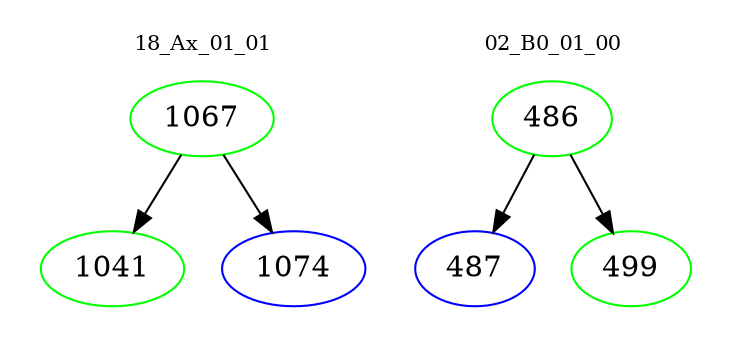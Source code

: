 digraph{
subgraph cluster_0 {
color = white
label = "18_Ax_01_01";
fontsize=10;
T0_1067 [label="1067", color="green"]
T0_1067 -> T0_1041 [color="black"]
T0_1041 [label="1041", color="green"]
T0_1067 -> T0_1074 [color="black"]
T0_1074 [label="1074", color="blue"]
}
subgraph cluster_1 {
color = white
label = "02_B0_01_00";
fontsize=10;
T1_486 [label="486", color="green"]
T1_486 -> T1_487 [color="black"]
T1_487 [label="487", color="blue"]
T1_486 -> T1_499 [color="black"]
T1_499 [label="499", color="green"]
}
}
